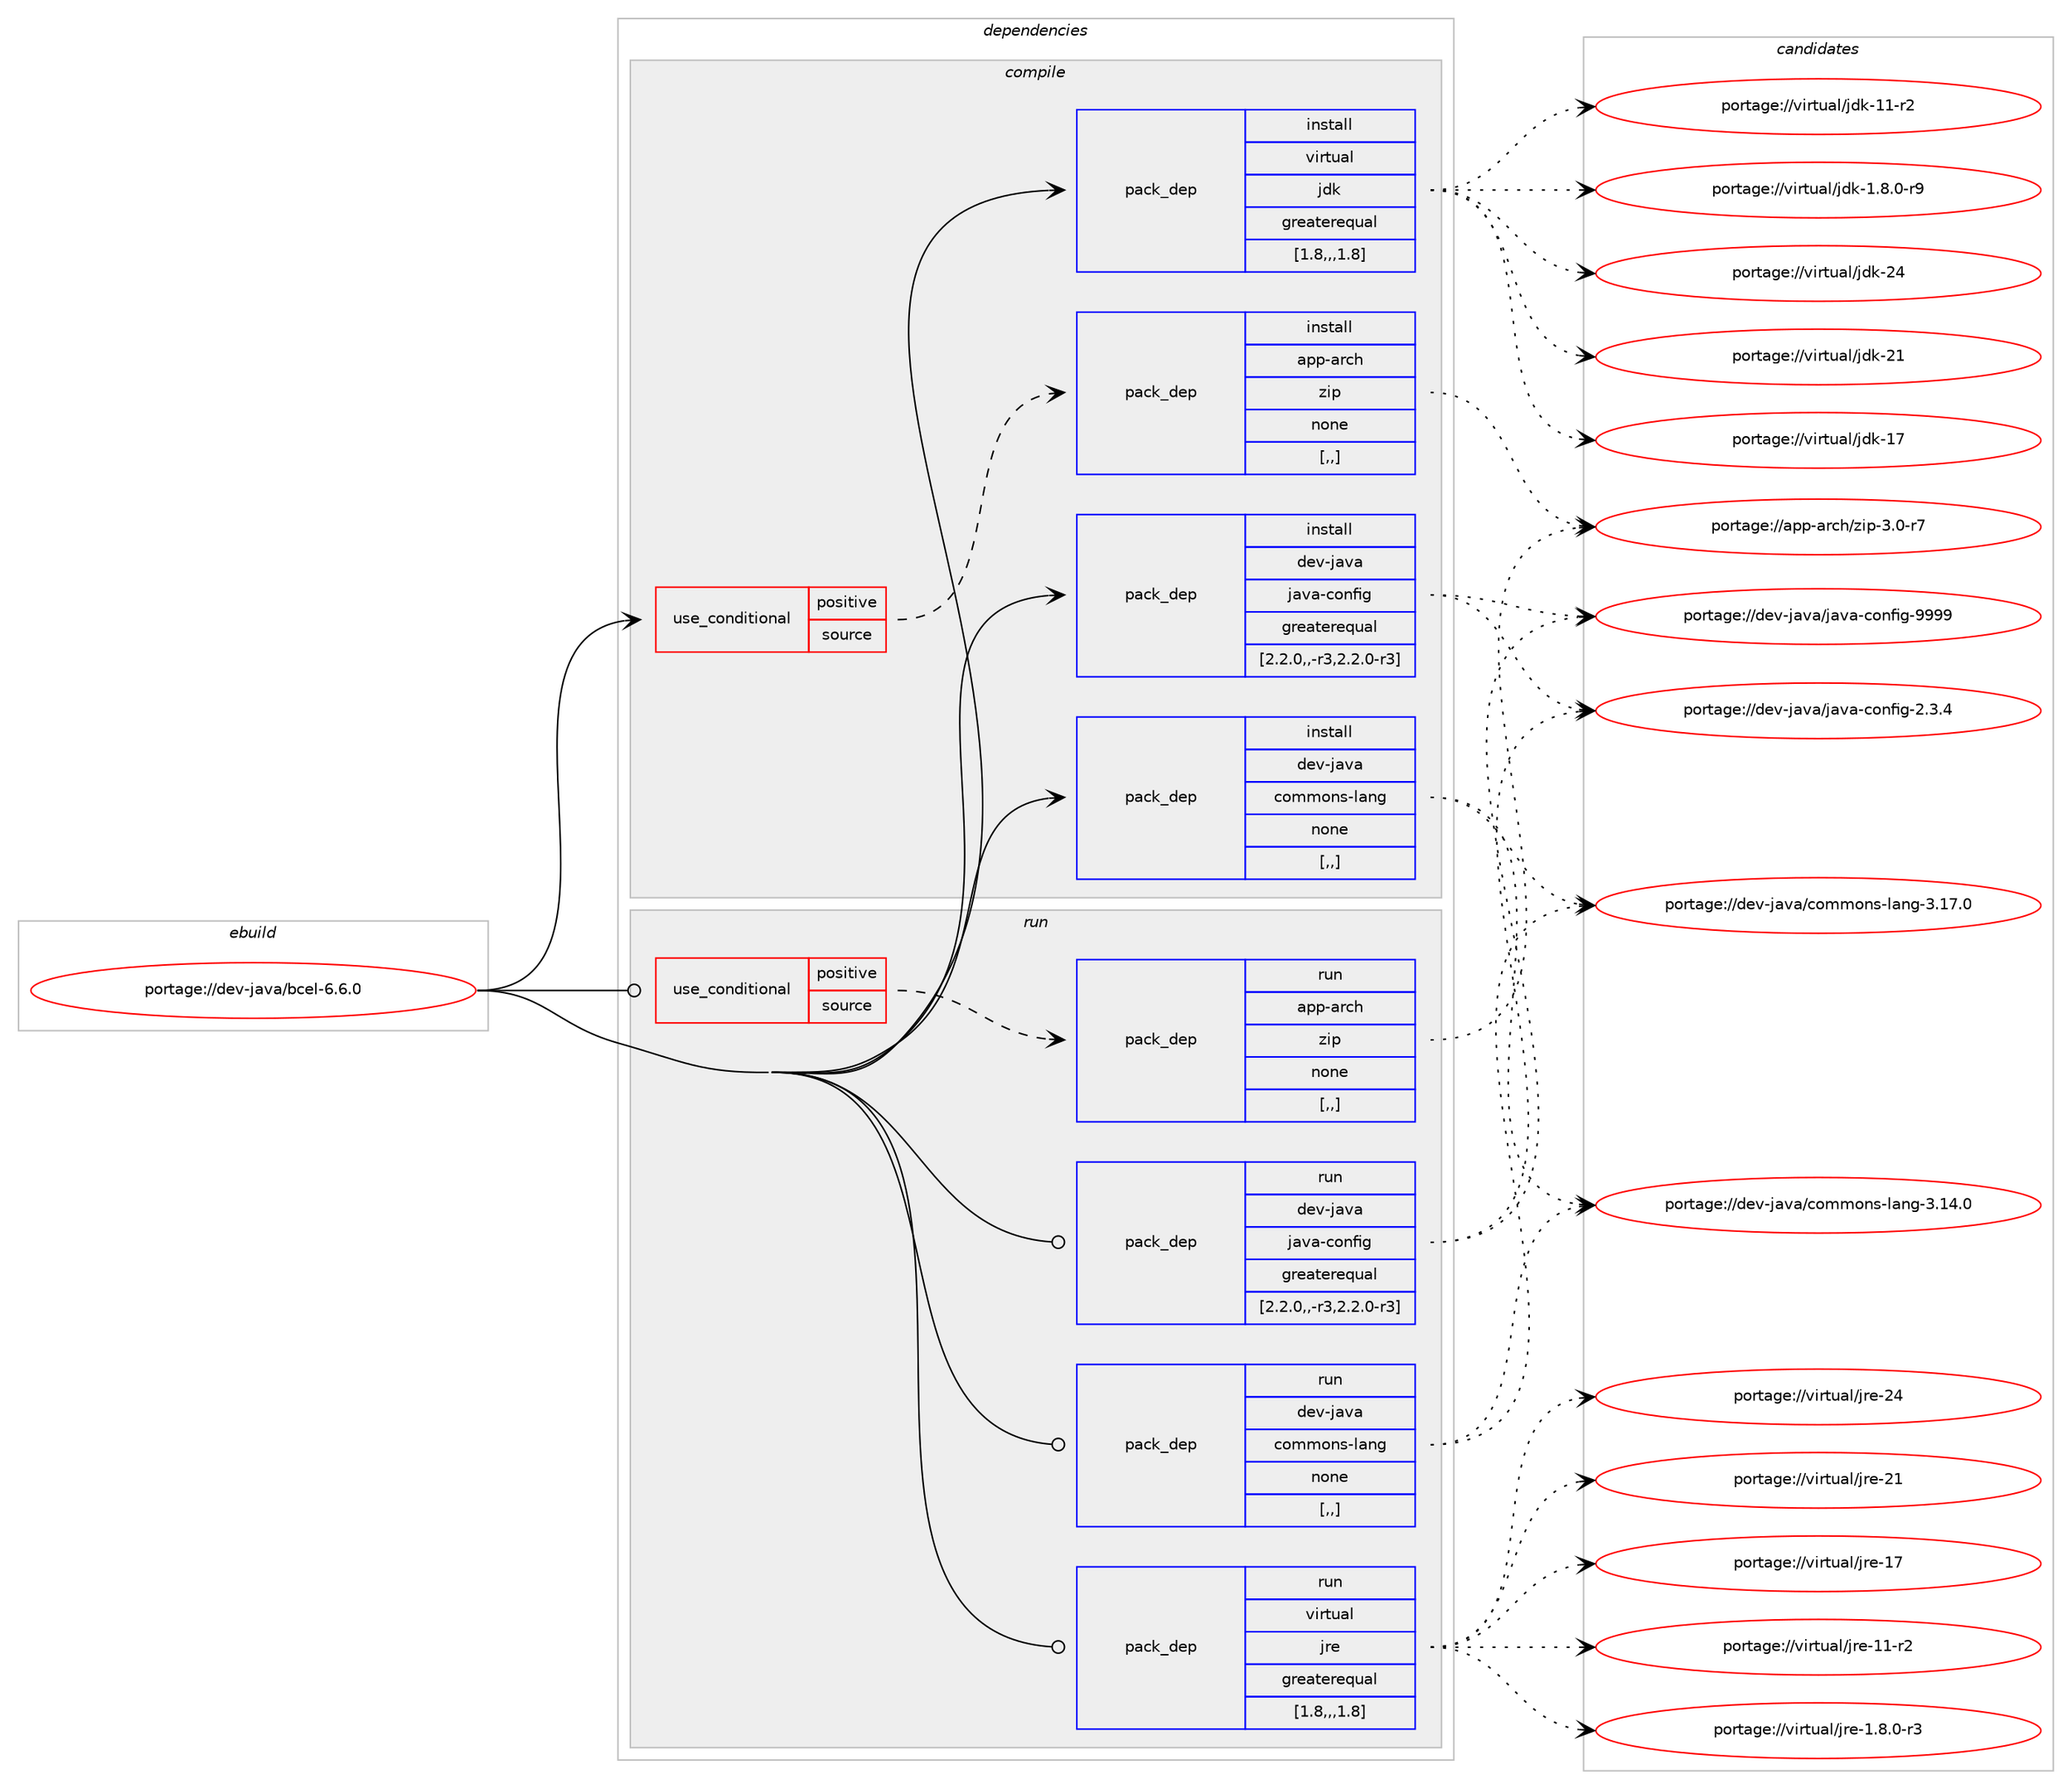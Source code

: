 digraph prolog {

# *************
# Graph options
# *************

newrank=true;
concentrate=true;
compound=true;
graph [rankdir=LR,fontname=Helvetica,fontsize=10,ranksep=1.5];#, ranksep=2.5, nodesep=0.2];
edge  [arrowhead=vee];
node  [fontname=Helvetica,fontsize=10];

# **********
# The ebuild
# **********

subgraph cluster_leftcol {
color=gray;
label=<<i>ebuild</i>>;
id [label="portage://dev-java/bcel-6.6.0", color=red, width=4, href="../dev-java/bcel-6.6.0.svg"];
}

# ****************
# The dependencies
# ****************

subgraph cluster_midcol {
color=gray;
label=<<i>dependencies</i>>;
subgraph cluster_compile {
fillcolor="#eeeeee";
style=filled;
label=<<i>compile</i>>;
subgraph cond151631 {
dependency586772 [label=<<TABLE BORDER="0" CELLBORDER="1" CELLSPACING="0" CELLPADDING="4"><TR><TD ROWSPAN="3" CELLPADDING="10">use_conditional</TD></TR><TR><TD>positive</TD></TR><TR><TD>source</TD></TR></TABLE>>, shape=none, color=red];
subgraph pack430490 {
dependency586773 [label=<<TABLE BORDER="0" CELLBORDER="1" CELLSPACING="0" CELLPADDING="4" WIDTH="220"><TR><TD ROWSPAN="6" CELLPADDING="30">pack_dep</TD></TR><TR><TD WIDTH="110">install</TD></TR><TR><TD>app-arch</TD></TR><TR><TD>zip</TD></TR><TR><TD>none</TD></TR><TR><TD>[,,]</TD></TR></TABLE>>, shape=none, color=blue];
}
dependency586772:e -> dependency586773:w [weight=20,style="dashed",arrowhead="vee"];
}
id:e -> dependency586772:w [weight=20,style="solid",arrowhead="vee"];
subgraph pack430491 {
dependency586774 [label=<<TABLE BORDER="0" CELLBORDER="1" CELLSPACING="0" CELLPADDING="4" WIDTH="220"><TR><TD ROWSPAN="6" CELLPADDING="30">pack_dep</TD></TR><TR><TD WIDTH="110">install</TD></TR><TR><TD>dev-java</TD></TR><TR><TD>commons-lang</TD></TR><TR><TD>none</TD></TR><TR><TD>[,,]</TD></TR></TABLE>>, shape=none, color=blue];
}
id:e -> dependency586774:w [weight=20,style="solid",arrowhead="vee"];
subgraph pack430492 {
dependency586775 [label=<<TABLE BORDER="0" CELLBORDER="1" CELLSPACING="0" CELLPADDING="4" WIDTH="220"><TR><TD ROWSPAN="6" CELLPADDING="30">pack_dep</TD></TR><TR><TD WIDTH="110">install</TD></TR><TR><TD>dev-java</TD></TR><TR><TD>java-config</TD></TR><TR><TD>greaterequal</TD></TR><TR><TD>[2.2.0,,-r3,2.2.0-r3]</TD></TR></TABLE>>, shape=none, color=blue];
}
id:e -> dependency586775:w [weight=20,style="solid",arrowhead="vee"];
subgraph pack430493 {
dependency586776 [label=<<TABLE BORDER="0" CELLBORDER="1" CELLSPACING="0" CELLPADDING="4" WIDTH="220"><TR><TD ROWSPAN="6" CELLPADDING="30">pack_dep</TD></TR><TR><TD WIDTH="110">install</TD></TR><TR><TD>virtual</TD></TR><TR><TD>jdk</TD></TR><TR><TD>greaterequal</TD></TR><TR><TD>[1.8,,,1.8]</TD></TR></TABLE>>, shape=none, color=blue];
}
id:e -> dependency586776:w [weight=20,style="solid",arrowhead="vee"];
}
subgraph cluster_compileandrun {
fillcolor="#eeeeee";
style=filled;
label=<<i>compile and run</i>>;
}
subgraph cluster_run {
fillcolor="#eeeeee";
style=filled;
label=<<i>run</i>>;
subgraph cond151632 {
dependency586777 [label=<<TABLE BORDER="0" CELLBORDER="1" CELLSPACING="0" CELLPADDING="4"><TR><TD ROWSPAN="3" CELLPADDING="10">use_conditional</TD></TR><TR><TD>positive</TD></TR><TR><TD>source</TD></TR></TABLE>>, shape=none, color=red];
subgraph pack430494 {
dependency586778 [label=<<TABLE BORDER="0" CELLBORDER="1" CELLSPACING="0" CELLPADDING="4" WIDTH="220"><TR><TD ROWSPAN="6" CELLPADDING="30">pack_dep</TD></TR><TR><TD WIDTH="110">run</TD></TR><TR><TD>app-arch</TD></TR><TR><TD>zip</TD></TR><TR><TD>none</TD></TR><TR><TD>[,,]</TD></TR></TABLE>>, shape=none, color=blue];
}
dependency586777:e -> dependency586778:w [weight=20,style="dashed",arrowhead="vee"];
}
id:e -> dependency586777:w [weight=20,style="solid",arrowhead="odot"];
subgraph pack430495 {
dependency586779 [label=<<TABLE BORDER="0" CELLBORDER="1" CELLSPACING="0" CELLPADDING="4" WIDTH="220"><TR><TD ROWSPAN="6" CELLPADDING="30">pack_dep</TD></TR><TR><TD WIDTH="110">run</TD></TR><TR><TD>dev-java</TD></TR><TR><TD>commons-lang</TD></TR><TR><TD>none</TD></TR><TR><TD>[,,]</TD></TR></TABLE>>, shape=none, color=blue];
}
id:e -> dependency586779:w [weight=20,style="solid",arrowhead="odot"];
subgraph pack430496 {
dependency586780 [label=<<TABLE BORDER="0" CELLBORDER="1" CELLSPACING="0" CELLPADDING="4" WIDTH="220"><TR><TD ROWSPAN="6" CELLPADDING="30">pack_dep</TD></TR><TR><TD WIDTH="110">run</TD></TR><TR><TD>dev-java</TD></TR><TR><TD>java-config</TD></TR><TR><TD>greaterequal</TD></TR><TR><TD>[2.2.0,,-r3,2.2.0-r3]</TD></TR></TABLE>>, shape=none, color=blue];
}
id:e -> dependency586780:w [weight=20,style="solid",arrowhead="odot"];
subgraph pack430497 {
dependency586781 [label=<<TABLE BORDER="0" CELLBORDER="1" CELLSPACING="0" CELLPADDING="4" WIDTH="220"><TR><TD ROWSPAN="6" CELLPADDING="30">pack_dep</TD></TR><TR><TD WIDTH="110">run</TD></TR><TR><TD>virtual</TD></TR><TR><TD>jre</TD></TR><TR><TD>greaterequal</TD></TR><TR><TD>[1.8,,,1.8]</TD></TR></TABLE>>, shape=none, color=blue];
}
id:e -> dependency586781:w [weight=20,style="solid",arrowhead="odot"];
}
}

# **************
# The candidates
# **************

subgraph cluster_choices {
rank=same;
color=gray;
label=<<i>candidates</i>>;

subgraph choice430490 {
color=black;
nodesep=1;
choice9711211245971149910447122105112455146484511455 [label="portage://app-arch/zip-3.0-r7", color=red, width=4,href="../app-arch/zip-3.0-r7.svg"];
dependency586773:e -> choice9711211245971149910447122105112455146484511455:w [style=dotted,weight="100"];
}
subgraph choice430491 {
color=black;
nodesep=1;
choice1001011184510697118974799111109109111110115451089711010345514649554648 [label="portage://dev-java/commons-lang-3.17.0", color=red, width=4,href="../dev-java/commons-lang-3.17.0.svg"];
choice1001011184510697118974799111109109111110115451089711010345514649524648 [label="portage://dev-java/commons-lang-3.14.0", color=red, width=4,href="../dev-java/commons-lang-3.14.0.svg"];
dependency586774:e -> choice1001011184510697118974799111109109111110115451089711010345514649554648:w [style=dotted,weight="100"];
dependency586774:e -> choice1001011184510697118974799111109109111110115451089711010345514649524648:w [style=dotted,weight="100"];
}
subgraph choice430492 {
color=black;
nodesep=1;
choice10010111845106971189747106971189745991111101021051034557575757 [label="portage://dev-java/java-config-9999", color=red, width=4,href="../dev-java/java-config-9999.svg"];
choice1001011184510697118974710697118974599111110102105103455046514652 [label="portage://dev-java/java-config-2.3.4", color=red, width=4,href="../dev-java/java-config-2.3.4.svg"];
dependency586775:e -> choice10010111845106971189747106971189745991111101021051034557575757:w [style=dotted,weight="100"];
dependency586775:e -> choice1001011184510697118974710697118974599111110102105103455046514652:w [style=dotted,weight="100"];
}
subgraph choice430493 {
color=black;
nodesep=1;
choice1181051141161179710847106100107455052 [label="portage://virtual/jdk-24", color=red, width=4,href="../virtual/jdk-24.svg"];
choice1181051141161179710847106100107455049 [label="portage://virtual/jdk-21", color=red, width=4,href="../virtual/jdk-21.svg"];
choice1181051141161179710847106100107454955 [label="portage://virtual/jdk-17", color=red, width=4,href="../virtual/jdk-17.svg"];
choice11810511411611797108471061001074549494511450 [label="portage://virtual/jdk-11-r2", color=red, width=4,href="../virtual/jdk-11-r2.svg"];
choice11810511411611797108471061001074549465646484511457 [label="portage://virtual/jdk-1.8.0-r9", color=red, width=4,href="../virtual/jdk-1.8.0-r9.svg"];
dependency586776:e -> choice1181051141161179710847106100107455052:w [style=dotted,weight="100"];
dependency586776:e -> choice1181051141161179710847106100107455049:w [style=dotted,weight="100"];
dependency586776:e -> choice1181051141161179710847106100107454955:w [style=dotted,weight="100"];
dependency586776:e -> choice11810511411611797108471061001074549494511450:w [style=dotted,weight="100"];
dependency586776:e -> choice11810511411611797108471061001074549465646484511457:w [style=dotted,weight="100"];
}
subgraph choice430494 {
color=black;
nodesep=1;
choice9711211245971149910447122105112455146484511455 [label="portage://app-arch/zip-3.0-r7", color=red, width=4,href="../app-arch/zip-3.0-r7.svg"];
dependency586778:e -> choice9711211245971149910447122105112455146484511455:w [style=dotted,weight="100"];
}
subgraph choice430495 {
color=black;
nodesep=1;
choice1001011184510697118974799111109109111110115451089711010345514649554648 [label="portage://dev-java/commons-lang-3.17.0", color=red, width=4,href="../dev-java/commons-lang-3.17.0.svg"];
choice1001011184510697118974799111109109111110115451089711010345514649524648 [label="portage://dev-java/commons-lang-3.14.0", color=red, width=4,href="../dev-java/commons-lang-3.14.0.svg"];
dependency586779:e -> choice1001011184510697118974799111109109111110115451089711010345514649554648:w [style=dotted,weight="100"];
dependency586779:e -> choice1001011184510697118974799111109109111110115451089711010345514649524648:w [style=dotted,weight="100"];
}
subgraph choice430496 {
color=black;
nodesep=1;
choice10010111845106971189747106971189745991111101021051034557575757 [label="portage://dev-java/java-config-9999", color=red, width=4,href="../dev-java/java-config-9999.svg"];
choice1001011184510697118974710697118974599111110102105103455046514652 [label="portage://dev-java/java-config-2.3.4", color=red, width=4,href="../dev-java/java-config-2.3.4.svg"];
dependency586780:e -> choice10010111845106971189747106971189745991111101021051034557575757:w [style=dotted,weight="100"];
dependency586780:e -> choice1001011184510697118974710697118974599111110102105103455046514652:w [style=dotted,weight="100"];
}
subgraph choice430497 {
color=black;
nodesep=1;
choice1181051141161179710847106114101455052 [label="portage://virtual/jre-24", color=red, width=4,href="../virtual/jre-24.svg"];
choice1181051141161179710847106114101455049 [label="portage://virtual/jre-21", color=red, width=4,href="../virtual/jre-21.svg"];
choice1181051141161179710847106114101454955 [label="portage://virtual/jre-17", color=red, width=4,href="../virtual/jre-17.svg"];
choice11810511411611797108471061141014549494511450 [label="portage://virtual/jre-11-r2", color=red, width=4,href="../virtual/jre-11-r2.svg"];
choice11810511411611797108471061141014549465646484511451 [label="portage://virtual/jre-1.8.0-r3", color=red, width=4,href="../virtual/jre-1.8.0-r3.svg"];
dependency586781:e -> choice1181051141161179710847106114101455052:w [style=dotted,weight="100"];
dependency586781:e -> choice1181051141161179710847106114101455049:w [style=dotted,weight="100"];
dependency586781:e -> choice1181051141161179710847106114101454955:w [style=dotted,weight="100"];
dependency586781:e -> choice11810511411611797108471061141014549494511450:w [style=dotted,weight="100"];
dependency586781:e -> choice11810511411611797108471061141014549465646484511451:w [style=dotted,weight="100"];
}
}

}
